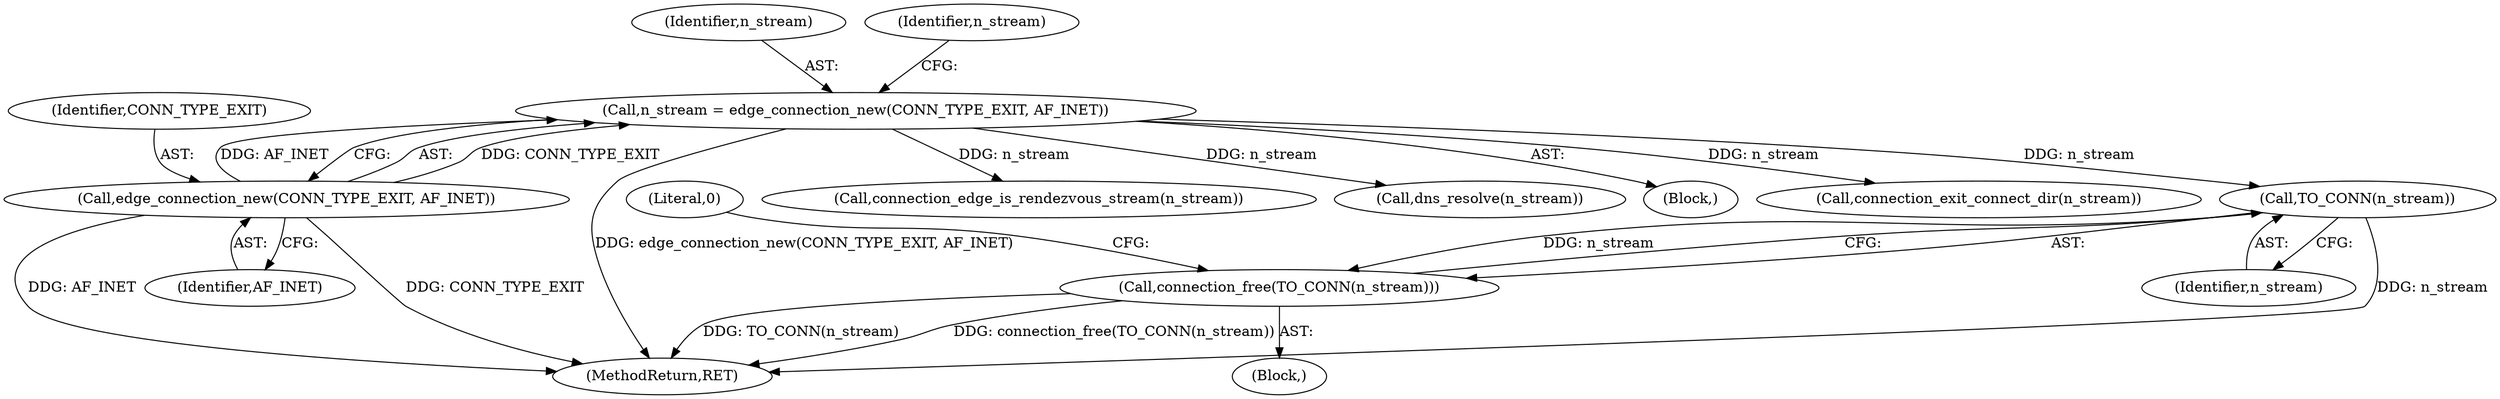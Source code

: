 digraph "0_tor_79b59a2dfcb68897ee89d98587d09e55f07e68d7@pointer" {
"1000622" [label="(Call,TO_CONN(n_stream))"];
"1000410" [label="(Call,n_stream = edge_connection_new(CONN_TYPE_EXIT, AF_INET))"];
"1000412" [label="(Call,edge_connection_new(CONN_TYPE_EXIT, AF_INET))"];
"1000621" [label="(Call,connection_free(TO_CONN(n_stream)))"];
"1000697" [label="(MethodReturn,RET)"];
"1000621" [label="(Call,connection_free(TO_CONN(n_stream)))"];
"1000499" [label="(Call,connection_edge_is_rendezvous_stream(n_stream))"];
"1000412" [label="(Call,edge_connection_new(CONN_TYPE_EXIT, AF_INET))"];
"1000669" [label="(Call,dns_resolve(n_stream))"];
"1000124" [label="(Block,)"];
"1000613" [label="(Block,)"];
"1000413" [label="(Identifier,CONN_TYPE_EXIT)"];
"1000411" [label="(Identifier,n_stream)"];
"1000417" [label="(Identifier,n_stream)"];
"1000663" [label="(Call,connection_exit_connect_dir(n_stream))"];
"1000623" [label="(Identifier,n_stream)"];
"1000410" [label="(Call,n_stream = edge_connection_new(CONN_TYPE_EXIT, AF_INET))"];
"1000625" [label="(Literal,0)"];
"1000622" [label="(Call,TO_CONN(n_stream))"];
"1000414" [label="(Identifier,AF_INET)"];
"1000622" -> "1000621"  [label="AST: "];
"1000622" -> "1000623"  [label="CFG: "];
"1000623" -> "1000622"  [label="AST: "];
"1000621" -> "1000622"  [label="CFG: "];
"1000622" -> "1000697"  [label="DDG: n_stream"];
"1000622" -> "1000621"  [label="DDG: n_stream"];
"1000410" -> "1000622"  [label="DDG: n_stream"];
"1000410" -> "1000124"  [label="AST: "];
"1000410" -> "1000412"  [label="CFG: "];
"1000411" -> "1000410"  [label="AST: "];
"1000412" -> "1000410"  [label="AST: "];
"1000417" -> "1000410"  [label="CFG: "];
"1000410" -> "1000697"  [label="DDG: edge_connection_new(CONN_TYPE_EXIT, AF_INET)"];
"1000412" -> "1000410"  [label="DDG: CONN_TYPE_EXIT"];
"1000412" -> "1000410"  [label="DDG: AF_INET"];
"1000410" -> "1000499"  [label="DDG: n_stream"];
"1000410" -> "1000663"  [label="DDG: n_stream"];
"1000410" -> "1000669"  [label="DDG: n_stream"];
"1000412" -> "1000414"  [label="CFG: "];
"1000413" -> "1000412"  [label="AST: "];
"1000414" -> "1000412"  [label="AST: "];
"1000412" -> "1000697"  [label="DDG: AF_INET"];
"1000412" -> "1000697"  [label="DDG: CONN_TYPE_EXIT"];
"1000621" -> "1000613"  [label="AST: "];
"1000625" -> "1000621"  [label="CFG: "];
"1000621" -> "1000697"  [label="DDG: TO_CONN(n_stream)"];
"1000621" -> "1000697"  [label="DDG: connection_free(TO_CONN(n_stream))"];
}
